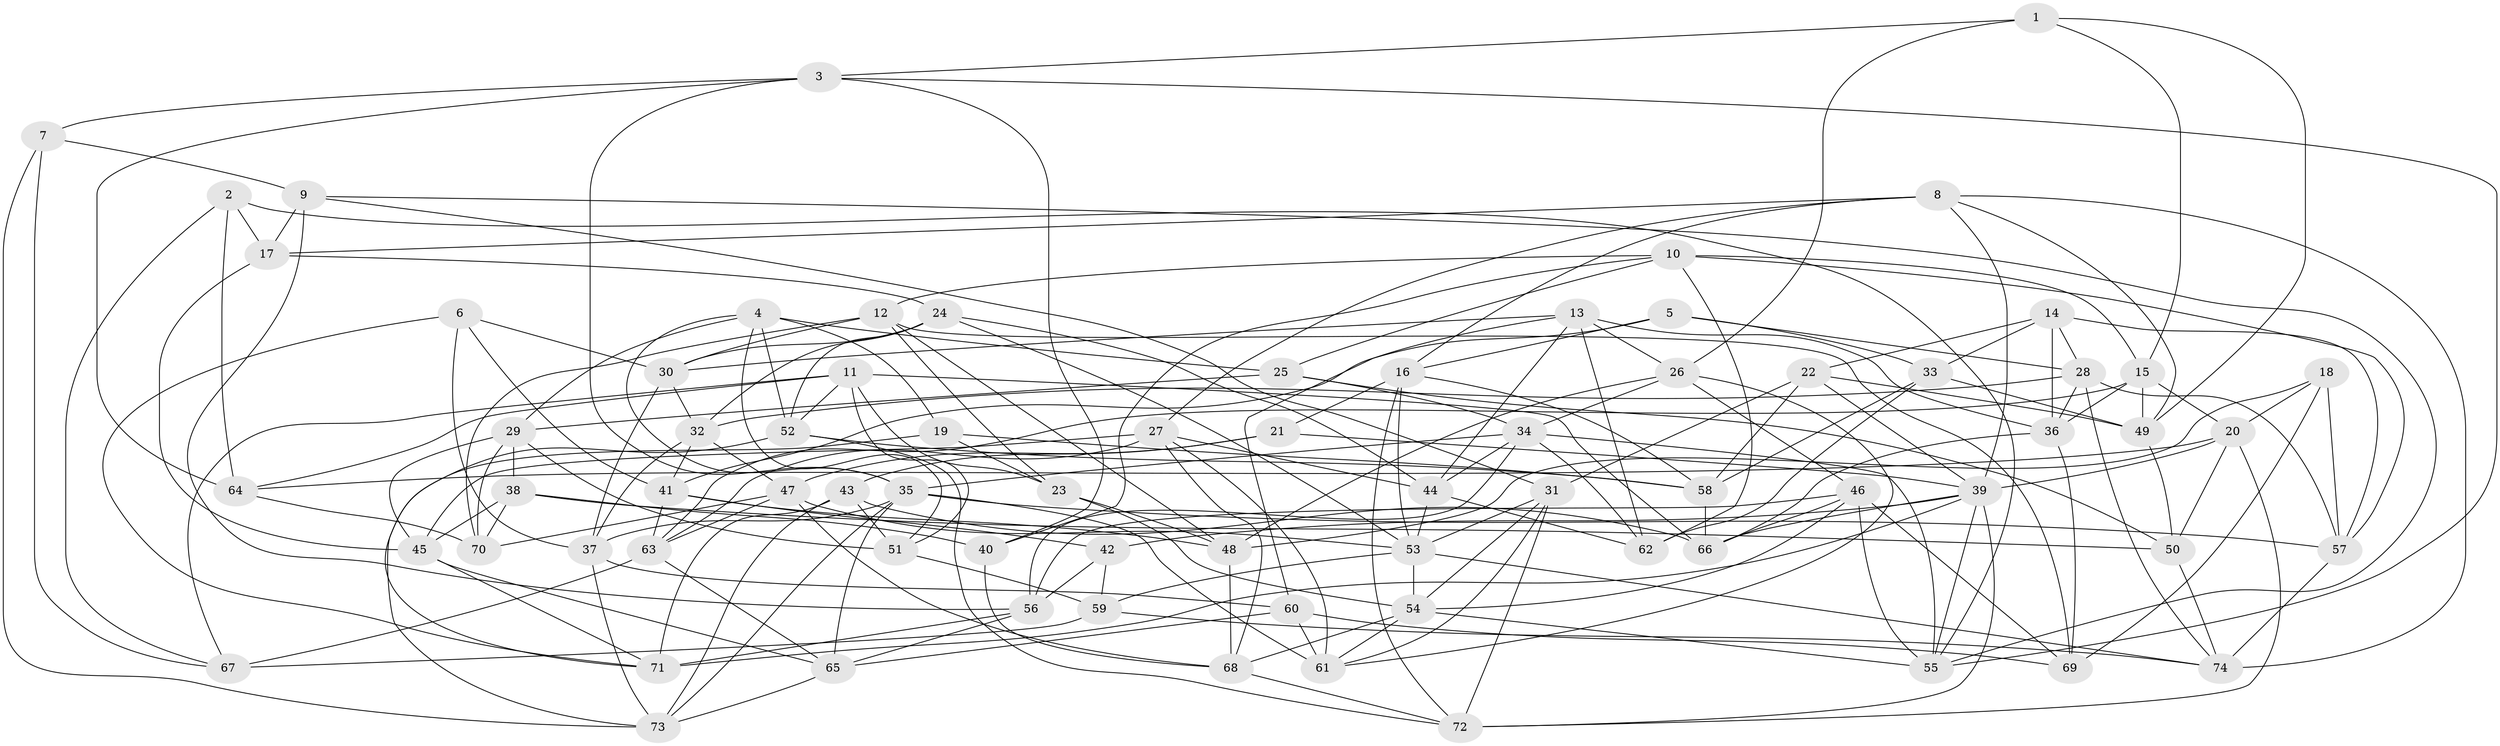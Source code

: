 // original degree distribution, {4: 1.0}
// Generated by graph-tools (version 1.1) at 2025/02/03/09/25 03:02:55]
// undirected, 74 vertices, 208 edges
graph export_dot {
graph [start="1"]
  node [color=gray90,style=filled];
  1;
  2;
  3;
  4;
  5;
  6;
  7;
  8;
  9;
  10;
  11;
  12;
  13;
  14;
  15;
  16;
  17;
  18;
  19;
  20;
  21;
  22;
  23;
  24;
  25;
  26;
  27;
  28;
  29;
  30;
  31;
  32;
  33;
  34;
  35;
  36;
  37;
  38;
  39;
  40;
  41;
  42;
  43;
  44;
  45;
  46;
  47;
  48;
  49;
  50;
  51;
  52;
  53;
  54;
  55;
  56;
  57;
  58;
  59;
  60;
  61;
  62;
  63;
  64;
  65;
  66;
  67;
  68;
  69;
  70;
  71;
  72;
  73;
  74;
  1 -- 3 [weight=1.0];
  1 -- 15 [weight=1.0];
  1 -- 26 [weight=1.0];
  1 -- 49 [weight=1.0];
  2 -- 17 [weight=1.0];
  2 -- 55 [weight=1.0];
  2 -- 64 [weight=1.0];
  2 -- 67 [weight=1.0];
  3 -- 7 [weight=1.0];
  3 -- 35 [weight=1.0];
  3 -- 40 [weight=1.0];
  3 -- 55 [weight=1.0];
  3 -- 64 [weight=1.0];
  4 -- 19 [weight=1.0];
  4 -- 25 [weight=1.0];
  4 -- 29 [weight=1.0];
  4 -- 35 [weight=1.0];
  4 -- 51 [weight=1.0];
  4 -- 52 [weight=1.0];
  5 -- 16 [weight=1.0];
  5 -- 28 [weight=1.0];
  5 -- 33 [weight=1.0];
  5 -- 41 [weight=1.0];
  6 -- 30 [weight=1.0];
  6 -- 37 [weight=1.0];
  6 -- 41 [weight=1.0];
  6 -- 71 [weight=1.0];
  7 -- 9 [weight=1.0];
  7 -- 67 [weight=1.0];
  7 -- 73 [weight=1.0];
  8 -- 16 [weight=1.0];
  8 -- 17 [weight=1.0];
  8 -- 27 [weight=1.0];
  8 -- 39 [weight=1.0];
  8 -- 49 [weight=1.0];
  8 -- 74 [weight=1.0];
  9 -- 17 [weight=2.0];
  9 -- 31 [weight=1.0];
  9 -- 55 [weight=1.0];
  9 -- 56 [weight=1.0];
  10 -- 12 [weight=1.0];
  10 -- 15 [weight=1.0];
  10 -- 25 [weight=1.0];
  10 -- 40 [weight=1.0];
  10 -- 57 [weight=1.0];
  10 -- 62 [weight=1.0];
  11 -- 23 [weight=1.0];
  11 -- 51 [weight=1.0];
  11 -- 52 [weight=1.0];
  11 -- 64 [weight=1.0];
  11 -- 66 [weight=1.0];
  11 -- 67 [weight=1.0];
  12 -- 23 [weight=1.0];
  12 -- 30 [weight=1.0];
  12 -- 48 [weight=1.0];
  12 -- 69 [weight=1.0];
  12 -- 70 [weight=1.0];
  13 -- 26 [weight=1.0];
  13 -- 30 [weight=1.0];
  13 -- 36 [weight=1.0];
  13 -- 44 [weight=1.0];
  13 -- 60 [weight=1.0];
  13 -- 62 [weight=1.0];
  14 -- 22 [weight=2.0];
  14 -- 28 [weight=1.0];
  14 -- 33 [weight=1.0];
  14 -- 36 [weight=1.0];
  14 -- 57 [weight=1.0];
  15 -- 20 [weight=1.0];
  15 -- 36 [weight=1.0];
  15 -- 49 [weight=1.0];
  15 -- 63 [weight=1.0];
  16 -- 21 [weight=1.0];
  16 -- 53 [weight=1.0];
  16 -- 58 [weight=1.0];
  16 -- 72 [weight=1.0];
  17 -- 24 [weight=1.0];
  17 -- 45 [weight=1.0];
  18 -- 20 [weight=1.0];
  18 -- 48 [weight=1.0];
  18 -- 57 [weight=1.0];
  18 -- 69 [weight=1.0];
  19 -- 23 [weight=1.0];
  19 -- 58 [weight=1.0];
  19 -- 73 [weight=1.0];
  20 -- 39 [weight=1.0];
  20 -- 50 [weight=1.0];
  20 -- 64 [weight=1.0];
  20 -- 72 [weight=1.0];
  21 -- 39 [weight=1.0];
  21 -- 43 [weight=1.0];
  21 -- 47 [weight=1.0];
  22 -- 31 [weight=1.0];
  22 -- 39 [weight=1.0];
  22 -- 49 [weight=1.0];
  22 -- 58 [weight=1.0];
  23 -- 48 [weight=1.0];
  23 -- 54 [weight=2.0];
  24 -- 30 [weight=1.0];
  24 -- 32 [weight=1.0];
  24 -- 44 [weight=1.0];
  24 -- 52 [weight=1.0];
  24 -- 53 [weight=1.0];
  25 -- 29 [weight=1.0];
  25 -- 34 [weight=2.0];
  25 -- 50 [weight=1.0];
  26 -- 34 [weight=1.0];
  26 -- 46 [weight=1.0];
  26 -- 48 [weight=1.0];
  26 -- 61 [weight=1.0];
  27 -- 44 [weight=1.0];
  27 -- 45 [weight=1.0];
  27 -- 61 [weight=1.0];
  27 -- 63 [weight=1.0];
  27 -- 68 [weight=1.0];
  28 -- 32 [weight=1.0];
  28 -- 36 [weight=1.0];
  28 -- 57 [weight=1.0];
  28 -- 74 [weight=1.0];
  29 -- 38 [weight=1.0];
  29 -- 45 [weight=1.0];
  29 -- 51 [weight=1.0];
  29 -- 70 [weight=1.0];
  30 -- 32 [weight=1.0];
  30 -- 37 [weight=1.0];
  31 -- 53 [weight=1.0];
  31 -- 54 [weight=1.0];
  31 -- 61 [weight=1.0];
  31 -- 72 [weight=1.0];
  32 -- 37 [weight=1.0];
  32 -- 41 [weight=1.0];
  32 -- 47 [weight=1.0];
  33 -- 49 [weight=1.0];
  33 -- 58 [weight=1.0];
  33 -- 62 [weight=2.0];
  34 -- 35 [weight=1.0];
  34 -- 44 [weight=1.0];
  34 -- 55 [weight=1.0];
  34 -- 56 [weight=1.0];
  34 -- 62 [weight=1.0];
  35 -- 37 [weight=1.0];
  35 -- 57 [weight=1.0];
  35 -- 61 [weight=1.0];
  35 -- 65 [weight=1.0];
  35 -- 73 [weight=1.0];
  36 -- 66 [weight=1.0];
  36 -- 69 [weight=1.0];
  37 -- 60 [weight=1.0];
  37 -- 73 [weight=1.0];
  38 -- 40 [weight=1.0];
  38 -- 45 [weight=1.0];
  38 -- 50 [weight=2.0];
  38 -- 70 [weight=1.0];
  39 -- 42 [weight=1.0];
  39 -- 55 [weight=2.0];
  39 -- 66 [weight=1.0];
  39 -- 71 [weight=1.0];
  39 -- 72 [weight=1.0];
  40 -- 68 [weight=1.0];
  41 -- 42 [weight=1.0];
  41 -- 48 [weight=1.0];
  41 -- 63 [weight=1.0];
  42 -- 56 [weight=1.0];
  42 -- 59 [weight=1.0];
  43 -- 51 [weight=2.0];
  43 -- 66 [weight=1.0];
  43 -- 71 [weight=1.0];
  43 -- 73 [weight=1.0];
  44 -- 53 [weight=1.0];
  44 -- 62 [weight=1.0];
  45 -- 65 [weight=1.0];
  45 -- 71 [weight=1.0];
  46 -- 54 [weight=1.0];
  46 -- 55 [weight=1.0];
  46 -- 56 [weight=1.0];
  46 -- 66 [weight=1.0];
  46 -- 69 [weight=1.0];
  47 -- 53 [weight=1.0];
  47 -- 63 [weight=1.0];
  47 -- 68 [weight=1.0];
  47 -- 70 [weight=1.0];
  48 -- 68 [weight=1.0];
  49 -- 50 [weight=1.0];
  50 -- 74 [weight=1.0];
  51 -- 59 [weight=1.0];
  52 -- 58 [weight=1.0];
  52 -- 71 [weight=1.0];
  52 -- 72 [weight=1.0];
  53 -- 54 [weight=1.0];
  53 -- 59 [weight=1.0];
  53 -- 74 [weight=1.0];
  54 -- 55 [weight=1.0];
  54 -- 61 [weight=1.0];
  54 -- 68 [weight=1.0];
  56 -- 65 [weight=1.0];
  56 -- 71 [weight=1.0];
  57 -- 74 [weight=1.0];
  58 -- 66 [weight=1.0];
  59 -- 67 [weight=2.0];
  59 -- 74 [weight=1.0];
  60 -- 61 [weight=1.0];
  60 -- 65 [weight=1.0];
  60 -- 69 [weight=2.0];
  63 -- 65 [weight=1.0];
  63 -- 67 [weight=1.0];
  64 -- 70 [weight=2.0];
  65 -- 73 [weight=1.0];
  68 -- 72 [weight=1.0];
}
